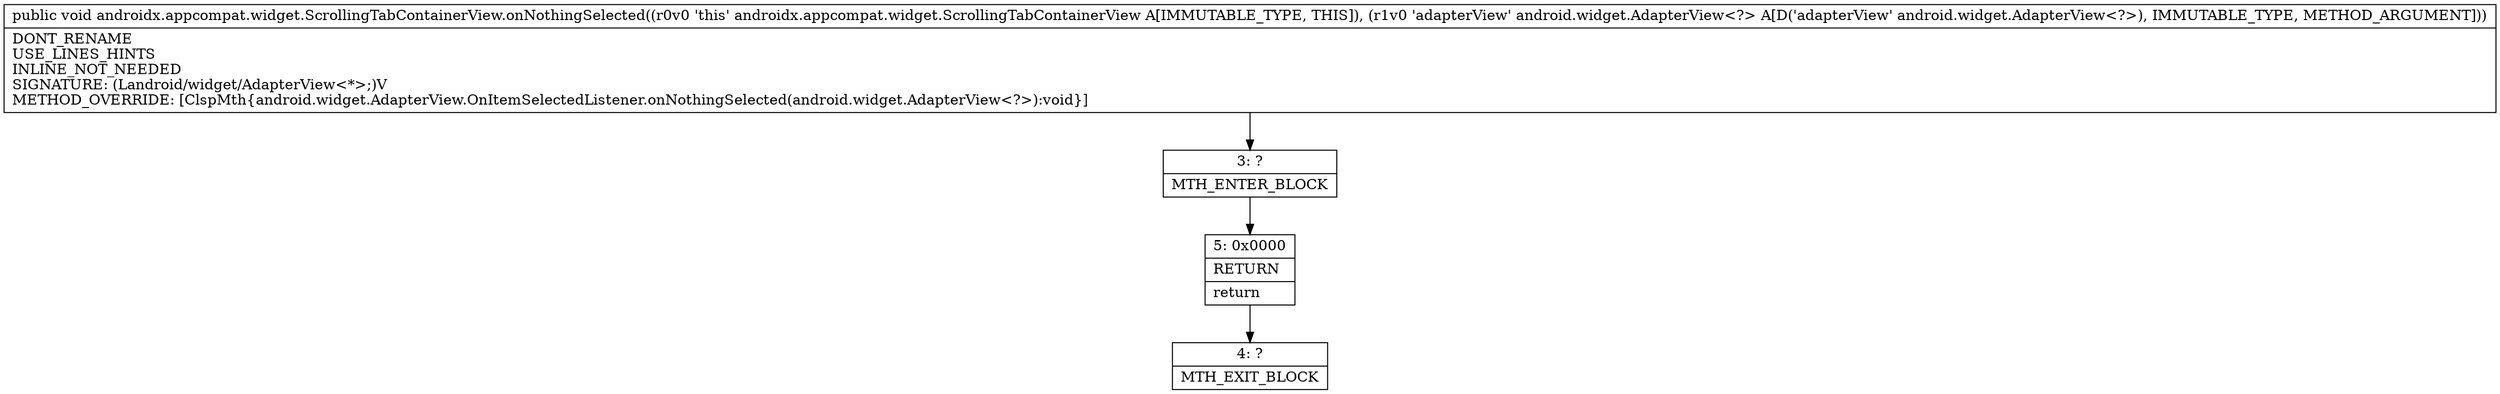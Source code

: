 digraph "CFG forandroidx.appcompat.widget.ScrollingTabContainerView.onNothingSelected(Landroid\/widget\/AdapterView;)V" {
Node_3 [shape=record,label="{3\:\ ?|MTH_ENTER_BLOCK\l}"];
Node_5 [shape=record,label="{5\:\ 0x0000|RETURN\l|return\l}"];
Node_4 [shape=record,label="{4\:\ ?|MTH_EXIT_BLOCK\l}"];
MethodNode[shape=record,label="{public void androidx.appcompat.widget.ScrollingTabContainerView.onNothingSelected((r0v0 'this' androidx.appcompat.widget.ScrollingTabContainerView A[IMMUTABLE_TYPE, THIS]), (r1v0 'adapterView' android.widget.AdapterView\<?\> A[D('adapterView' android.widget.AdapterView\<?\>), IMMUTABLE_TYPE, METHOD_ARGUMENT]))  | DONT_RENAME\lUSE_LINES_HINTS\lINLINE_NOT_NEEDED\lSIGNATURE: (Landroid\/widget\/AdapterView\<*\>;)V\lMETHOD_OVERRIDE: [ClspMth\{android.widget.AdapterView.OnItemSelectedListener.onNothingSelected(android.widget.AdapterView\<?\>):void\}]\l}"];
MethodNode -> Node_3;Node_3 -> Node_5;
Node_5 -> Node_4;
}

